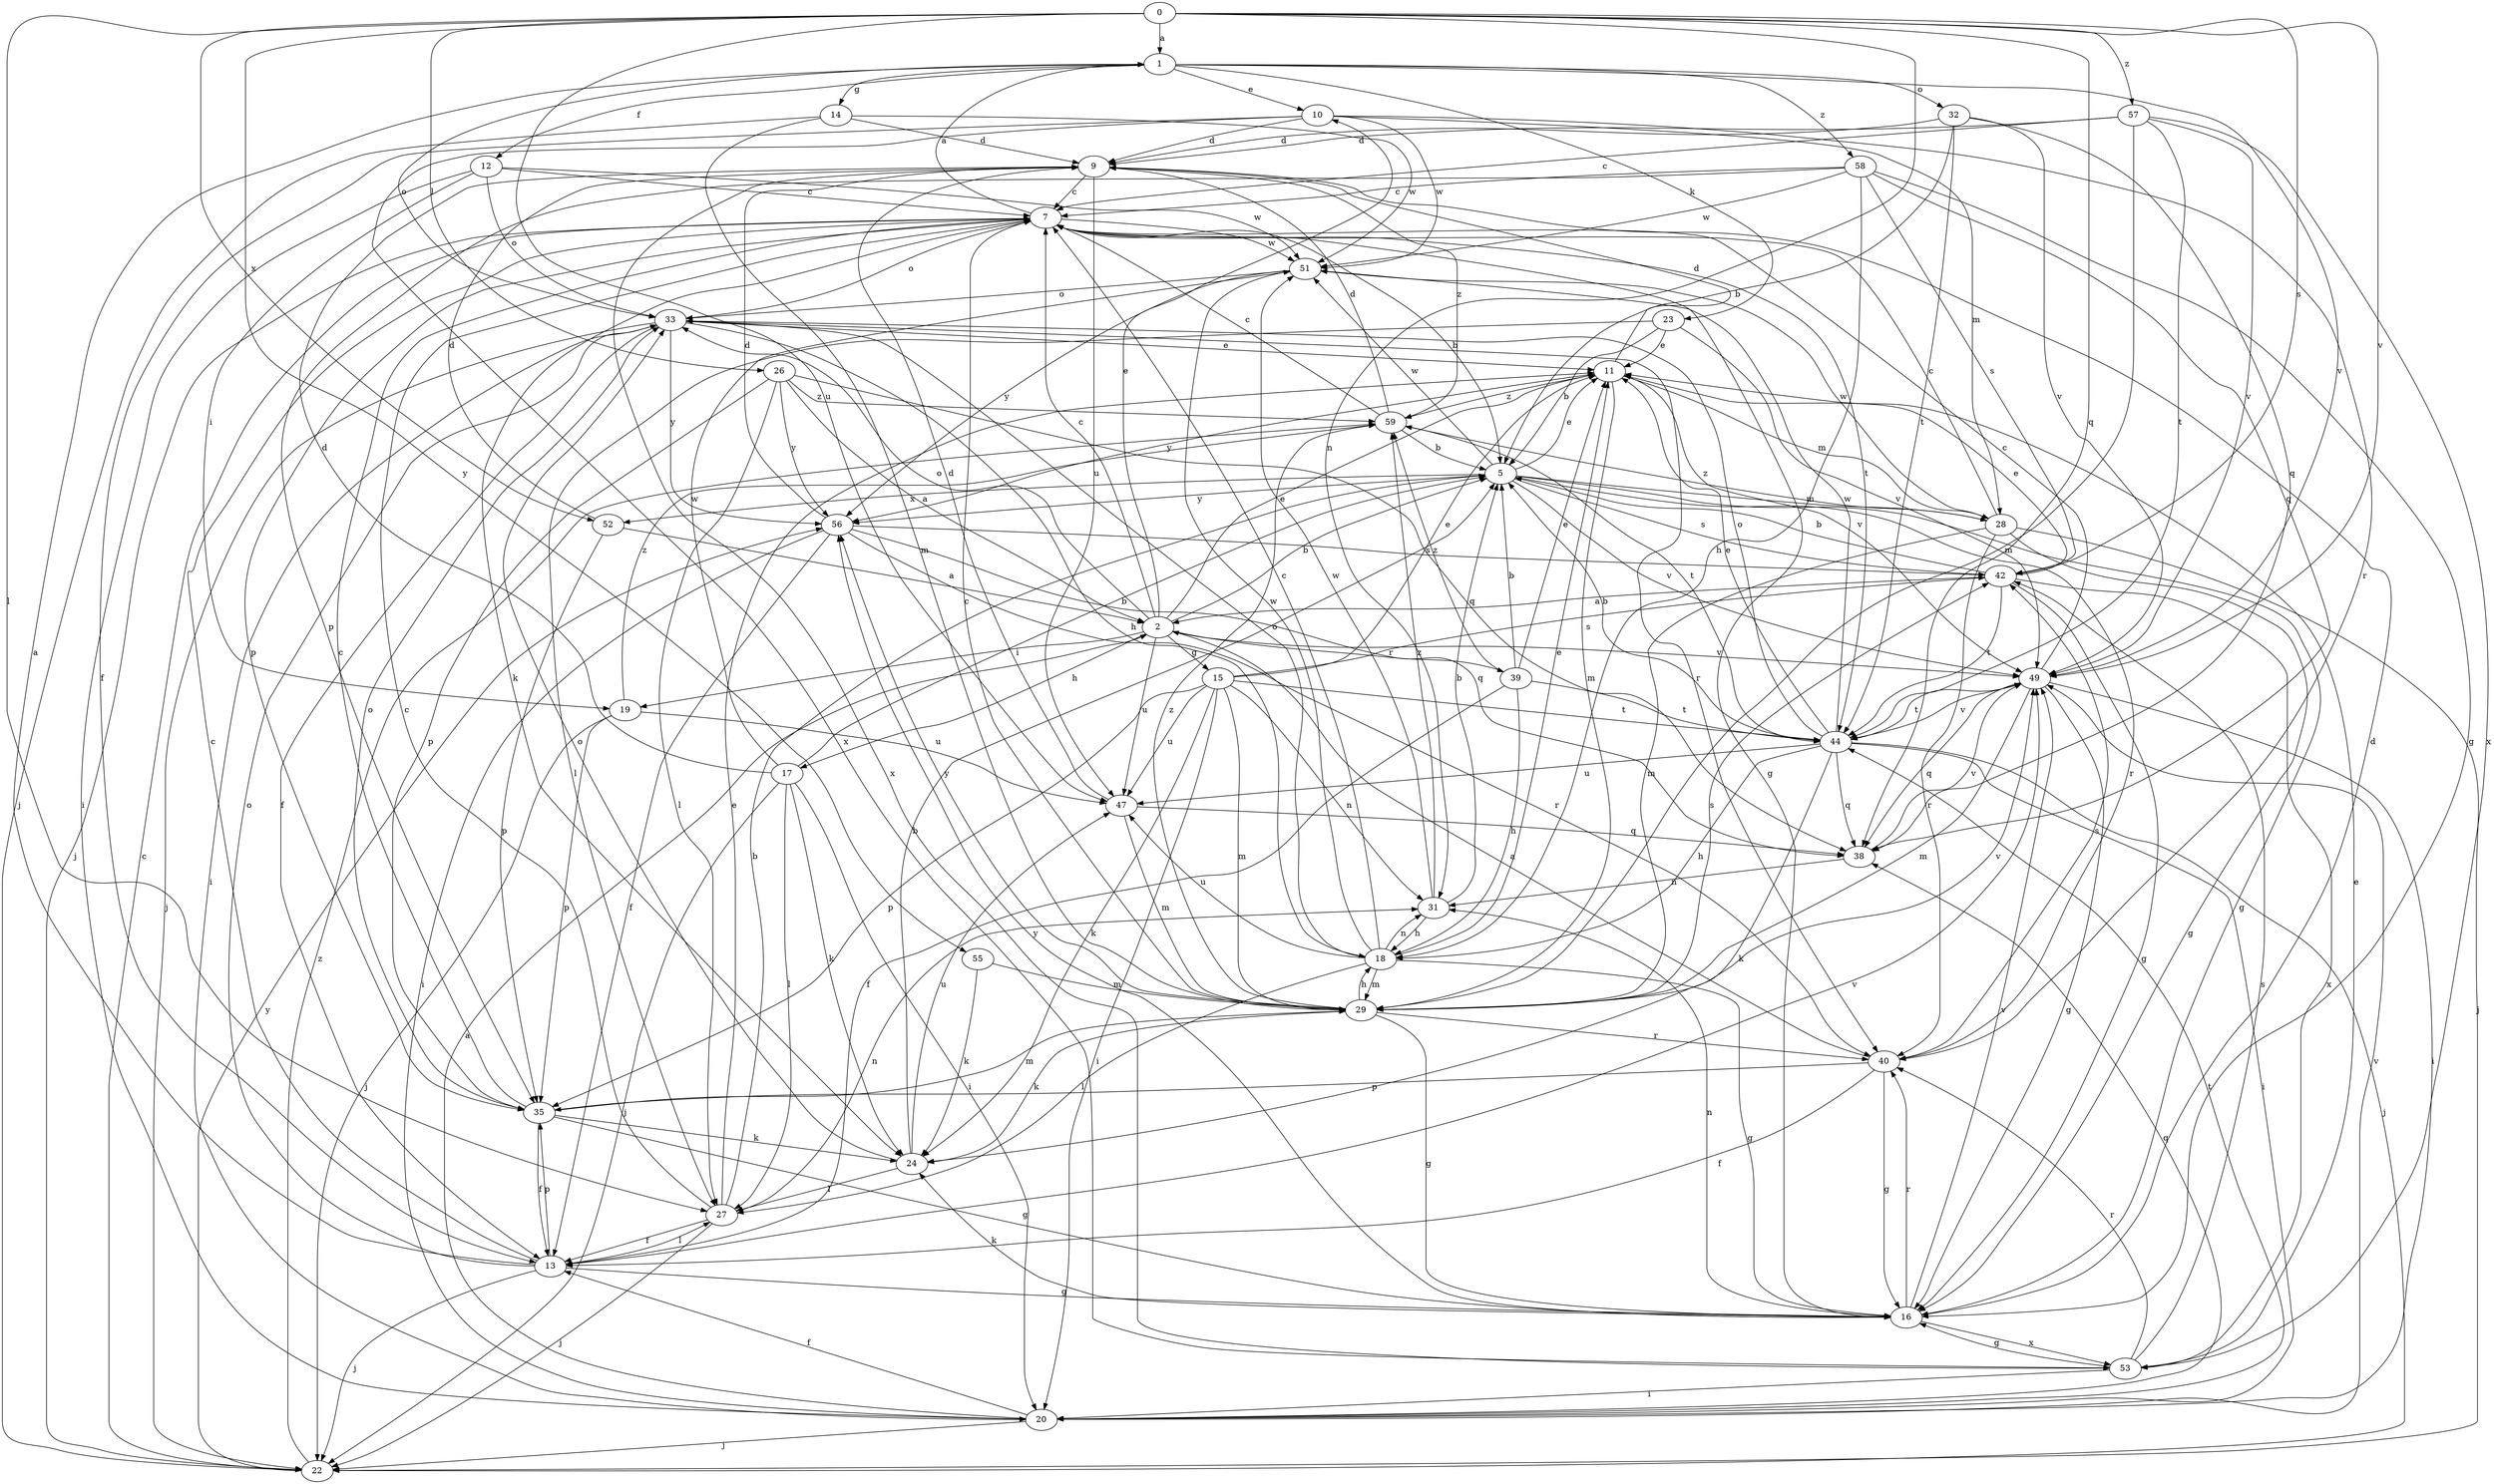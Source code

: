 strict digraph  {
0;
1;
2;
5;
7;
9;
10;
11;
12;
13;
14;
15;
16;
17;
18;
19;
20;
22;
23;
24;
26;
27;
28;
29;
31;
32;
33;
35;
38;
39;
40;
42;
44;
47;
49;
51;
52;
53;
55;
56;
57;
58;
59;
0 -> 1  [label=a];
0 -> 26  [label=l];
0 -> 27  [label=l];
0 -> 31  [label=n];
0 -> 38  [label=q];
0 -> 42  [label=s];
0 -> 47  [label=u];
0 -> 49  [label=v];
0 -> 52  [label=x];
0 -> 55  [label=y];
0 -> 57  [label=z];
1 -> 10  [label=e];
1 -> 12  [label=f];
1 -> 14  [label=g];
1 -> 23  [label=k];
1 -> 32  [label=o];
1 -> 33  [label=o];
1 -> 49  [label=v];
1 -> 58  [label=z];
2 -> 5  [label=b];
2 -> 7  [label=c];
2 -> 10  [label=e];
2 -> 11  [label=e];
2 -> 15  [label=g];
2 -> 17  [label=h];
2 -> 19  [label=i];
2 -> 33  [label=o];
2 -> 39  [label=r];
2 -> 47  [label=u];
2 -> 49  [label=v];
5 -> 11  [label=e];
5 -> 16  [label=g];
5 -> 28  [label=m];
5 -> 40  [label=r];
5 -> 42  [label=s];
5 -> 49  [label=v];
5 -> 51  [label=w];
5 -> 52  [label=x];
5 -> 56  [label=y];
7 -> 1  [label=a];
7 -> 5  [label=b];
7 -> 16  [label=g];
7 -> 22  [label=j];
7 -> 24  [label=k];
7 -> 33  [label=o];
7 -> 35  [label=p];
7 -> 44  [label=t];
7 -> 51  [label=w];
9 -> 7  [label=c];
9 -> 47  [label=u];
9 -> 53  [label=x];
9 -> 59  [label=z];
10 -> 9  [label=d];
10 -> 13  [label=f];
10 -> 28  [label=m];
10 -> 40  [label=r];
10 -> 51  [label=w];
10 -> 53  [label=x];
11 -> 9  [label=d];
11 -> 28  [label=m];
11 -> 29  [label=m];
11 -> 49  [label=v];
11 -> 56  [label=y];
11 -> 59  [label=z];
12 -> 7  [label=c];
12 -> 19  [label=i];
12 -> 20  [label=i];
12 -> 33  [label=o];
12 -> 51  [label=w];
13 -> 1  [label=a];
13 -> 7  [label=c];
13 -> 16  [label=g];
13 -> 22  [label=j];
13 -> 27  [label=l];
13 -> 33  [label=o];
13 -> 35  [label=p];
13 -> 49  [label=v];
14 -> 9  [label=d];
14 -> 22  [label=j];
14 -> 29  [label=m];
14 -> 51  [label=w];
15 -> 11  [label=e];
15 -> 20  [label=i];
15 -> 24  [label=k];
15 -> 29  [label=m];
15 -> 31  [label=n];
15 -> 35  [label=p];
15 -> 42  [label=s];
15 -> 44  [label=t];
15 -> 47  [label=u];
16 -> 9  [label=d];
16 -> 24  [label=k];
16 -> 31  [label=n];
16 -> 40  [label=r];
16 -> 49  [label=v];
16 -> 53  [label=x];
16 -> 56  [label=y];
17 -> 5  [label=b];
17 -> 9  [label=d];
17 -> 20  [label=i];
17 -> 22  [label=j];
17 -> 24  [label=k];
17 -> 27  [label=l];
17 -> 51  [label=w];
18 -> 7  [label=c];
18 -> 11  [label=e];
18 -> 16  [label=g];
18 -> 27  [label=l];
18 -> 29  [label=m];
18 -> 31  [label=n];
18 -> 33  [label=o];
18 -> 47  [label=u];
18 -> 51  [label=w];
19 -> 22  [label=j];
19 -> 35  [label=p];
19 -> 47  [label=u];
19 -> 59  [label=z];
20 -> 2  [label=a];
20 -> 13  [label=f];
20 -> 22  [label=j];
20 -> 38  [label=q];
20 -> 44  [label=t];
20 -> 49  [label=v];
22 -> 7  [label=c];
22 -> 56  [label=y];
22 -> 59  [label=z];
23 -> 5  [label=b];
23 -> 11  [label=e];
23 -> 27  [label=l];
23 -> 49  [label=v];
24 -> 5  [label=b];
24 -> 27  [label=l];
24 -> 33  [label=o];
24 -> 47  [label=u];
26 -> 2  [label=a];
26 -> 27  [label=l];
26 -> 35  [label=p];
26 -> 38  [label=q];
26 -> 56  [label=y];
26 -> 59  [label=z];
27 -> 5  [label=b];
27 -> 7  [label=c];
27 -> 11  [label=e];
27 -> 13  [label=f];
27 -> 22  [label=j];
27 -> 31  [label=n];
28 -> 7  [label=c];
28 -> 16  [label=g];
28 -> 22  [label=j];
28 -> 29  [label=m];
28 -> 40  [label=r];
28 -> 51  [label=w];
28 -> 59  [label=z];
29 -> 7  [label=c];
29 -> 16  [label=g];
29 -> 18  [label=h];
29 -> 24  [label=k];
29 -> 40  [label=r];
29 -> 42  [label=s];
29 -> 49  [label=v];
29 -> 56  [label=y];
29 -> 59  [label=z];
31 -> 5  [label=b];
31 -> 18  [label=h];
31 -> 51  [label=w];
31 -> 59  [label=z];
32 -> 5  [label=b];
32 -> 9  [label=d];
32 -> 38  [label=q];
32 -> 44  [label=t];
32 -> 49  [label=v];
33 -> 11  [label=e];
33 -> 13  [label=f];
33 -> 18  [label=h];
33 -> 20  [label=i];
33 -> 22  [label=j];
33 -> 40  [label=r];
33 -> 56  [label=y];
35 -> 7  [label=c];
35 -> 13  [label=f];
35 -> 16  [label=g];
35 -> 24  [label=k];
35 -> 29  [label=m];
35 -> 33  [label=o];
38 -> 31  [label=n];
38 -> 49  [label=v];
39 -> 5  [label=b];
39 -> 11  [label=e];
39 -> 13  [label=f];
39 -> 18  [label=h];
39 -> 44  [label=t];
39 -> 59  [label=z];
40 -> 2  [label=a];
40 -> 13  [label=f];
40 -> 16  [label=g];
40 -> 35  [label=p];
40 -> 42  [label=s];
42 -> 2  [label=a];
42 -> 5  [label=b];
42 -> 11  [label=e];
42 -> 16  [label=g];
42 -> 44  [label=t];
42 -> 53  [label=x];
44 -> 5  [label=b];
44 -> 11  [label=e];
44 -> 18  [label=h];
44 -> 20  [label=i];
44 -> 22  [label=j];
44 -> 24  [label=k];
44 -> 33  [label=o];
44 -> 38  [label=q];
44 -> 47  [label=u];
44 -> 49  [label=v];
44 -> 51  [label=w];
47 -> 9  [label=d];
47 -> 29  [label=m];
47 -> 38  [label=q];
49 -> 7  [label=c];
49 -> 16  [label=g];
49 -> 20  [label=i];
49 -> 29  [label=m];
49 -> 38  [label=q];
49 -> 44  [label=t];
51 -> 33  [label=o];
51 -> 56  [label=y];
52 -> 2  [label=a];
52 -> 9  [label=d];
52 -> 35  [label=p];
53 -> 11  [label=e];
53 -> 16  [label=g];
53 -> 20  [label=i];
53 -> 40  [label=r];
53 -> 42  [label=s];
55 -> 24  [label=k];
55 -> 29  [label=m];
56 -> 9  [label=d];
56 -> 13  [label=f];
56 -> 20  [label=i];
56 -> 38  [label=q];
56 -> 40  [label=r];
56 -> 42  [label=s];
57 -> 7  [label=c];
57 -> 9  [label=d];
57 -> 29  [label=m];
57 -> 44  [label=t];
57 -> 49  [label=v];
57 -> 53  [label=x];
58 -> 7  [label=c];
58 -> 16  [label=g];
58 -> 18  [label=h];
58 -> 35  [label=p];
58 -> 38  [label=q];
58 -> 42  [label=s];
58 -> 51  [label=w];
59 -> 5  [label=b];
59 -> 7  [label=c];
59 -> 9  [label=d];
59 -> 44  [label=t];
}
